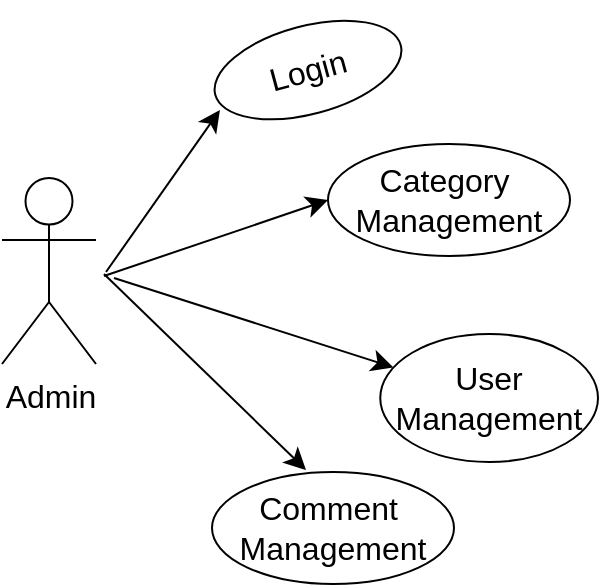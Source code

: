 <mxfile version="21.1.6" type="device">
  <diagram name="Page-1" id="wzLOTLLVeLTH6vhpFj9p">
    <mxGraphModel dx="580" dy="645" grid="0" gridSize="10" guides="1" tooltips="1" connect="1" arrows="1" fold="1" page="0" pageScale="1" pageWidth="850" pageHeight="1100" math="0" shadow="0">
      <root>
        <mxCell id="0" />
        <mxCell id="1" parent="0" />
        <mxCell id="sxkbkvodVAYbE7M27HJn-1" value="Admin" style="shape=umlActor;verticalLabelPosition=bottom;verticalAlign=top;html=1;outlineConnect=0;fontSize=16;" vertex="1" parent="1">
          <mxGeometry x="21" y="114" width="47" height="93" as="geometry" />
        </mxCell>
        <mxCell id="sxkbkvodVAYbE7M27HJn-2" value="" style="endArrow=classic;html=1;rounded=0;fontSize=12;startSize=8;endSize=8;curved=1;entryX=0.003;entryY=0.68;entryDx=0;entryDy=0;entryPerimeter=0;" edge="1" parent="1" target="sxkbkvodVAYbE7M27HJn-4">
          <mxGeometry width="50" height="50" relative="1" as="geometry">
            <mxPoint x="73" y="161" as="sourcePoint" />
            <mxPoint x="165" y="84" as="targetPoint" />
          </mxGeometry>
        </mxCell>
        <mxCell id="sxkbkvodVAYbE7M27HJn-3" value="" style="endArrow=classic;html=1;rounded=0;fontSize=12;startSize=8;endSize=8;curved=1;" edge="1" parent="1">
          <mxGeometry width="50" height="50" relative="1" as="geometry">
            <mxPoint x="72" y="162" as="sourcePoint" />
            <mxPoint x="173" y="260" as="targetPoint" />
          </mxGeometry>
        </mxCell>
        <mxCell id="sxkbkvodVAYbE7M27HJn-4" value="Login" style="ellipse;whiteSpace=wrap;html=1;fontSize=16;rotation=-15;" vertex="1" parent="1">
          <mxGeometry x="126" y="38" width="96" height="44" as="geometry" />
        </mxCell>
        <mxCell id="sxkbkvodVAYbE7M27HJn-5" value="" style="endArrow=classic;html=1;rounded=0;fontSize=12;startSize=8;endSize=8;curved=1;entryX=0;entryY=0.5;entryDx=0;entryDy=0;" edge="1" parent="1" target="sxkbkvodVAYbE7M27HJn-6">
          <mxGeometry width="50" height="50" relative="1" as="geometry">
            <mxPoint x="72" y="163" as="sourcePoint" />
            <mxPoint x="187" y="147" as="targetPoint" />
          </mxGeometry>
        </mxCell>
        <mxCell id="sxkbkvodVAYbE7M27HJn-6" value="Category&amp;nbsp;&lt;br&gt;Management" style="ellipse;whiteSpace=wrap;html=1;fontSize=16;rotation=0;" vertex="1" parent="1">
          <mxGeometry x="184" y="97" width="121" height="56" as="geometry" />
        </mxCell>
        <mxCell id="sxkbkvodVAYbE7M27HJn-7" value="Comment&amp;nbsp;&lt;br&gt;Management" style="ellipse;whiteSpace=wrap;html=1;fontSize=16;rotation=0;" vertex="1" parent="1">
          <mxGeometry x="126" y="261" width="121" height="56" as="geometry" />
        </mxCell>
        <mxCell id="sxkbkvodVAYbE7M27HJn-8" value="" style="endArrow=classic;html=1;rounded=0;fontSize=12;startSize=8;endSize=8;curved=1;" edge="1" parent="1" target="sxkbkvodVAYbE7M27HJn-9">
          <mxGeometry width="50" height="50" relative="1" as="geometry">
            <mxPoint x="77" y="164" as="sourcePoint" />
            <mxPoint x="256" y="206" as="targetPoint" />
          </mxGeometry>
        </mxCell>
        <mxCell id="sxkbkvodVAYbE7M27HJn-9" value="User&lt;br&gt;Management" style="ellipse;whiteSpace=wrap;html=1;fontSize=16;" vertex="1" parent="1">
          <mxGeometry x="210.13" y="192" width="108.87" height="64" as="geometry" />
        </mxCell>
      </root>
    </mxGraphModel>
  </diagram>
</mxfile>
